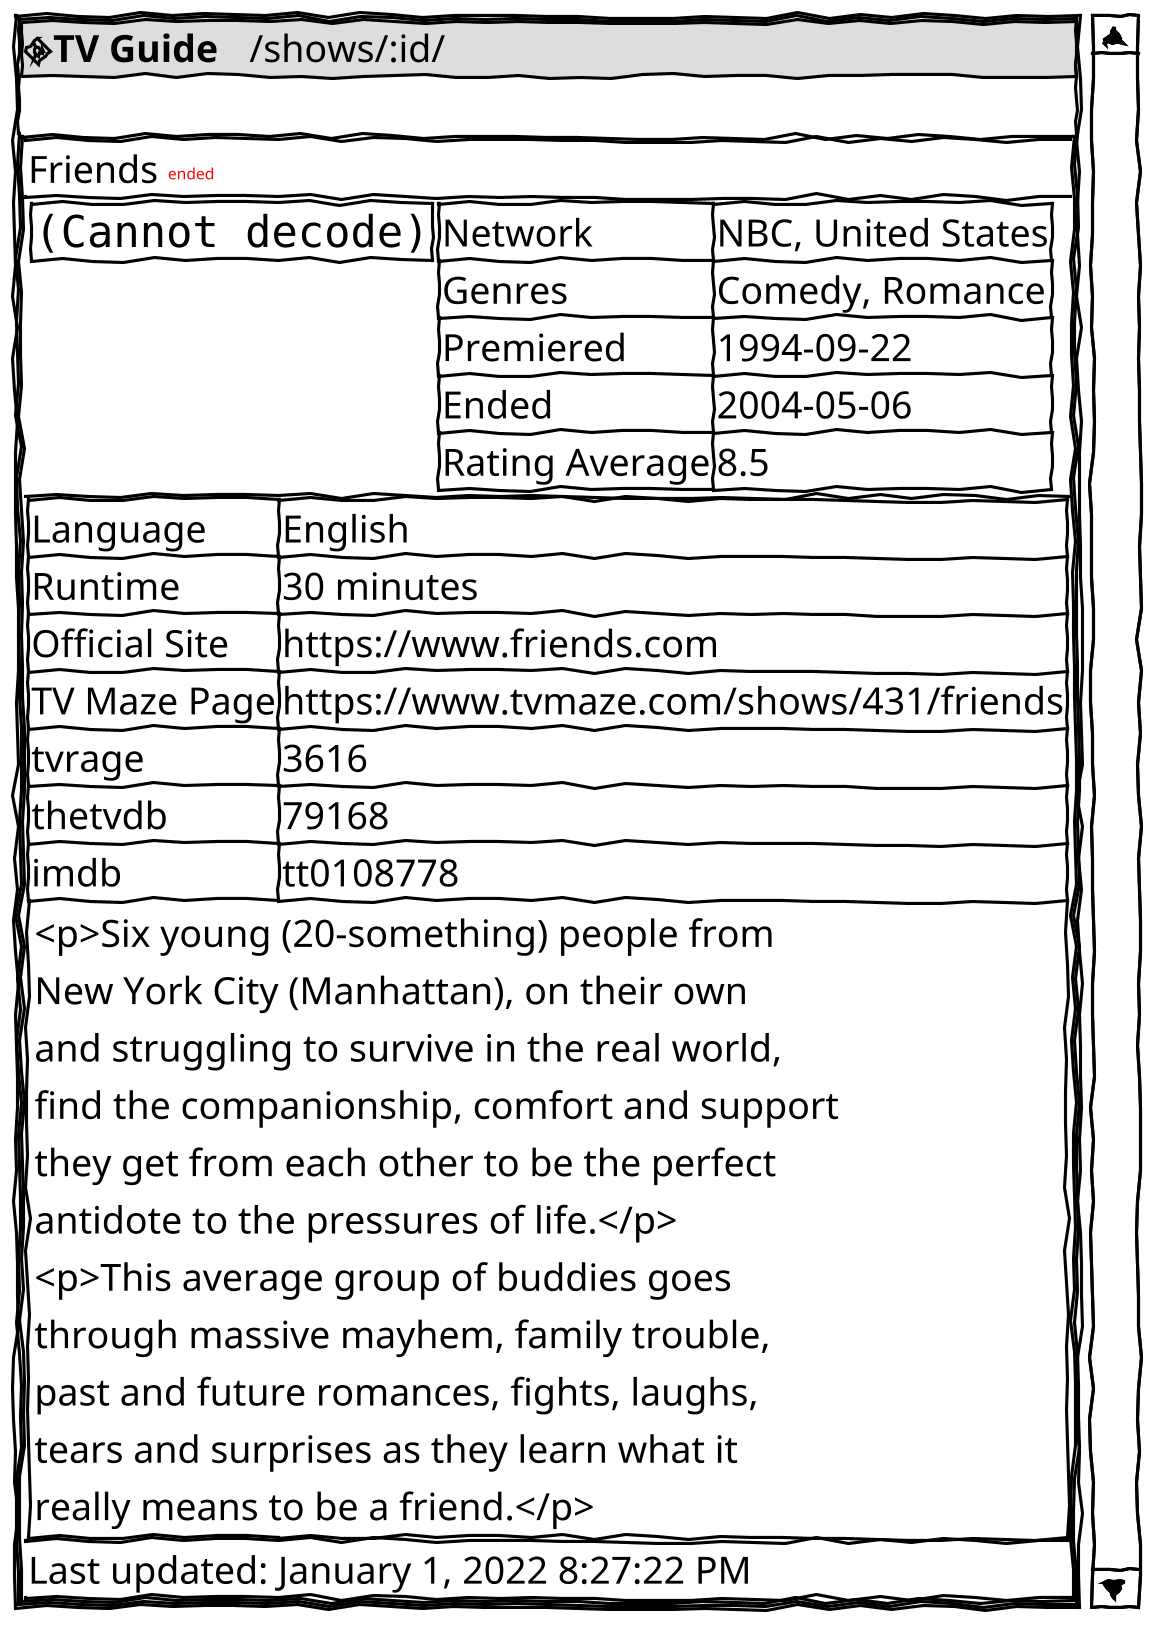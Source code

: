 @startsalt
skinparam dpi 300
skinparam handwritten true
skinparam Backgroundcolor white
{SI
{+
{* <&play-circle><b>TV Guide | /shows/:id/}
.
{+
{- Friends <size:5><color:Red>ended
{{+
<size:1><img:../assets/placeholder.show.thumbnail.png></size>
}|{#
Network | NBC, United States
Genres | Comedy, Romance
Premiered | 1994-09-22
Ended | 2004-05-06
Rating Average | 8.5
}}
{#
Language | English
Runtime | 30 minutes
Official Site | https://www.friends.com
TV Maze Page | https://www.tvmaze.com/shows/431/friends
tvrage| 3616
thetvdb| 79168
imdb| tt0108778
{<p>Six young (20-something) people from
New York City (Manhattan), on their own
and struggling to survive in the real world,
find the companionship, comfort and support
they get from each other to be the perfect
antidote to the pressures of life.</p>
<p>This average group of buddies goes
through massive mayhem, family trouble,
past and future romances, fights, laughs,
tears and surprises as they learn what it
really means to be a friend.</p>} | *
}
Last updated: January 1, 2022 8:27:22 PM
}
}
}
}
}
}
@endsalt